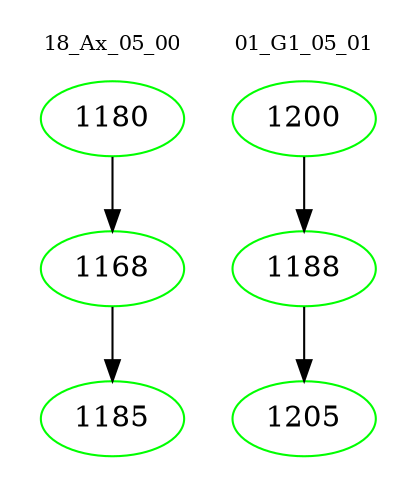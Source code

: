 digraph{
subgraph cluster_0 {
color = white
label = "18_Ax_05_00";
fontsize=10;
T0_1180 [label="1180", color="green"]
T0_1180 -> T0_1168 [color="black"]
T0_1168 [label="1168", color="green"]
T0_1168 -> T0_1185 [color="black"]
T0_1185 [label="1185", color="green"]
}
subgraph cluster_1 {
color = white
label = "01_G1_05_01";
fontsize=10;
T1_1200 [label="1200", color="green"]
T1_1200 -> T1_1188 [color="black"]
T1_1188 [label="1188", color="green"]
T1_1188 -> T1_1205 [color="black"]
T1_1205 [label="1205", color="green"]
}
}
